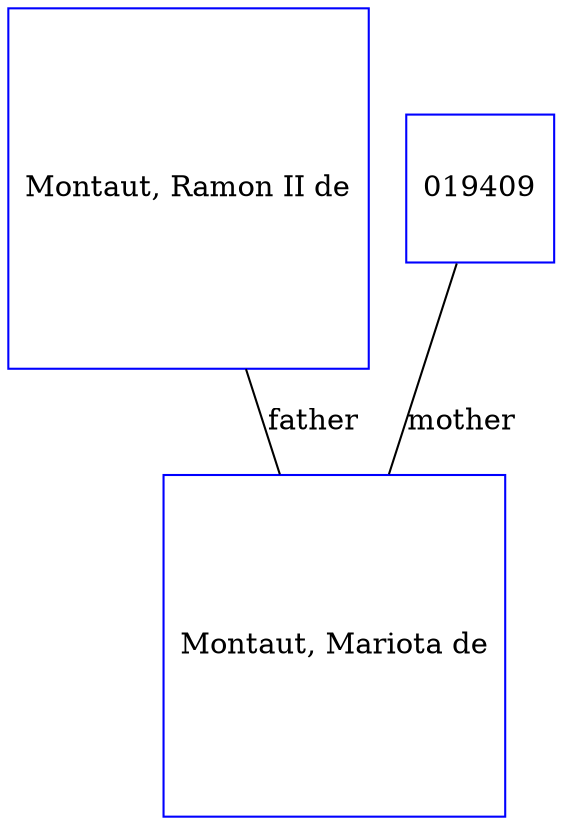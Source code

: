 digraph D {
    edge [dir=none];    node [shape=box];    "016625"   [label="Montaut, Ramon II de", shape=box, regular=1, color="blue"] ;
"019410"   [label="Montaut, Mariota de", shape=box, regular=1, color="blue"] ;
"019409"   [label="019409", shape=box, regular=1, color="blue"] ;
016625->019410 [label="father",arrowsize=0.0]; 
019409->019410 [label="mother",arrowsize=0.0]; 
}